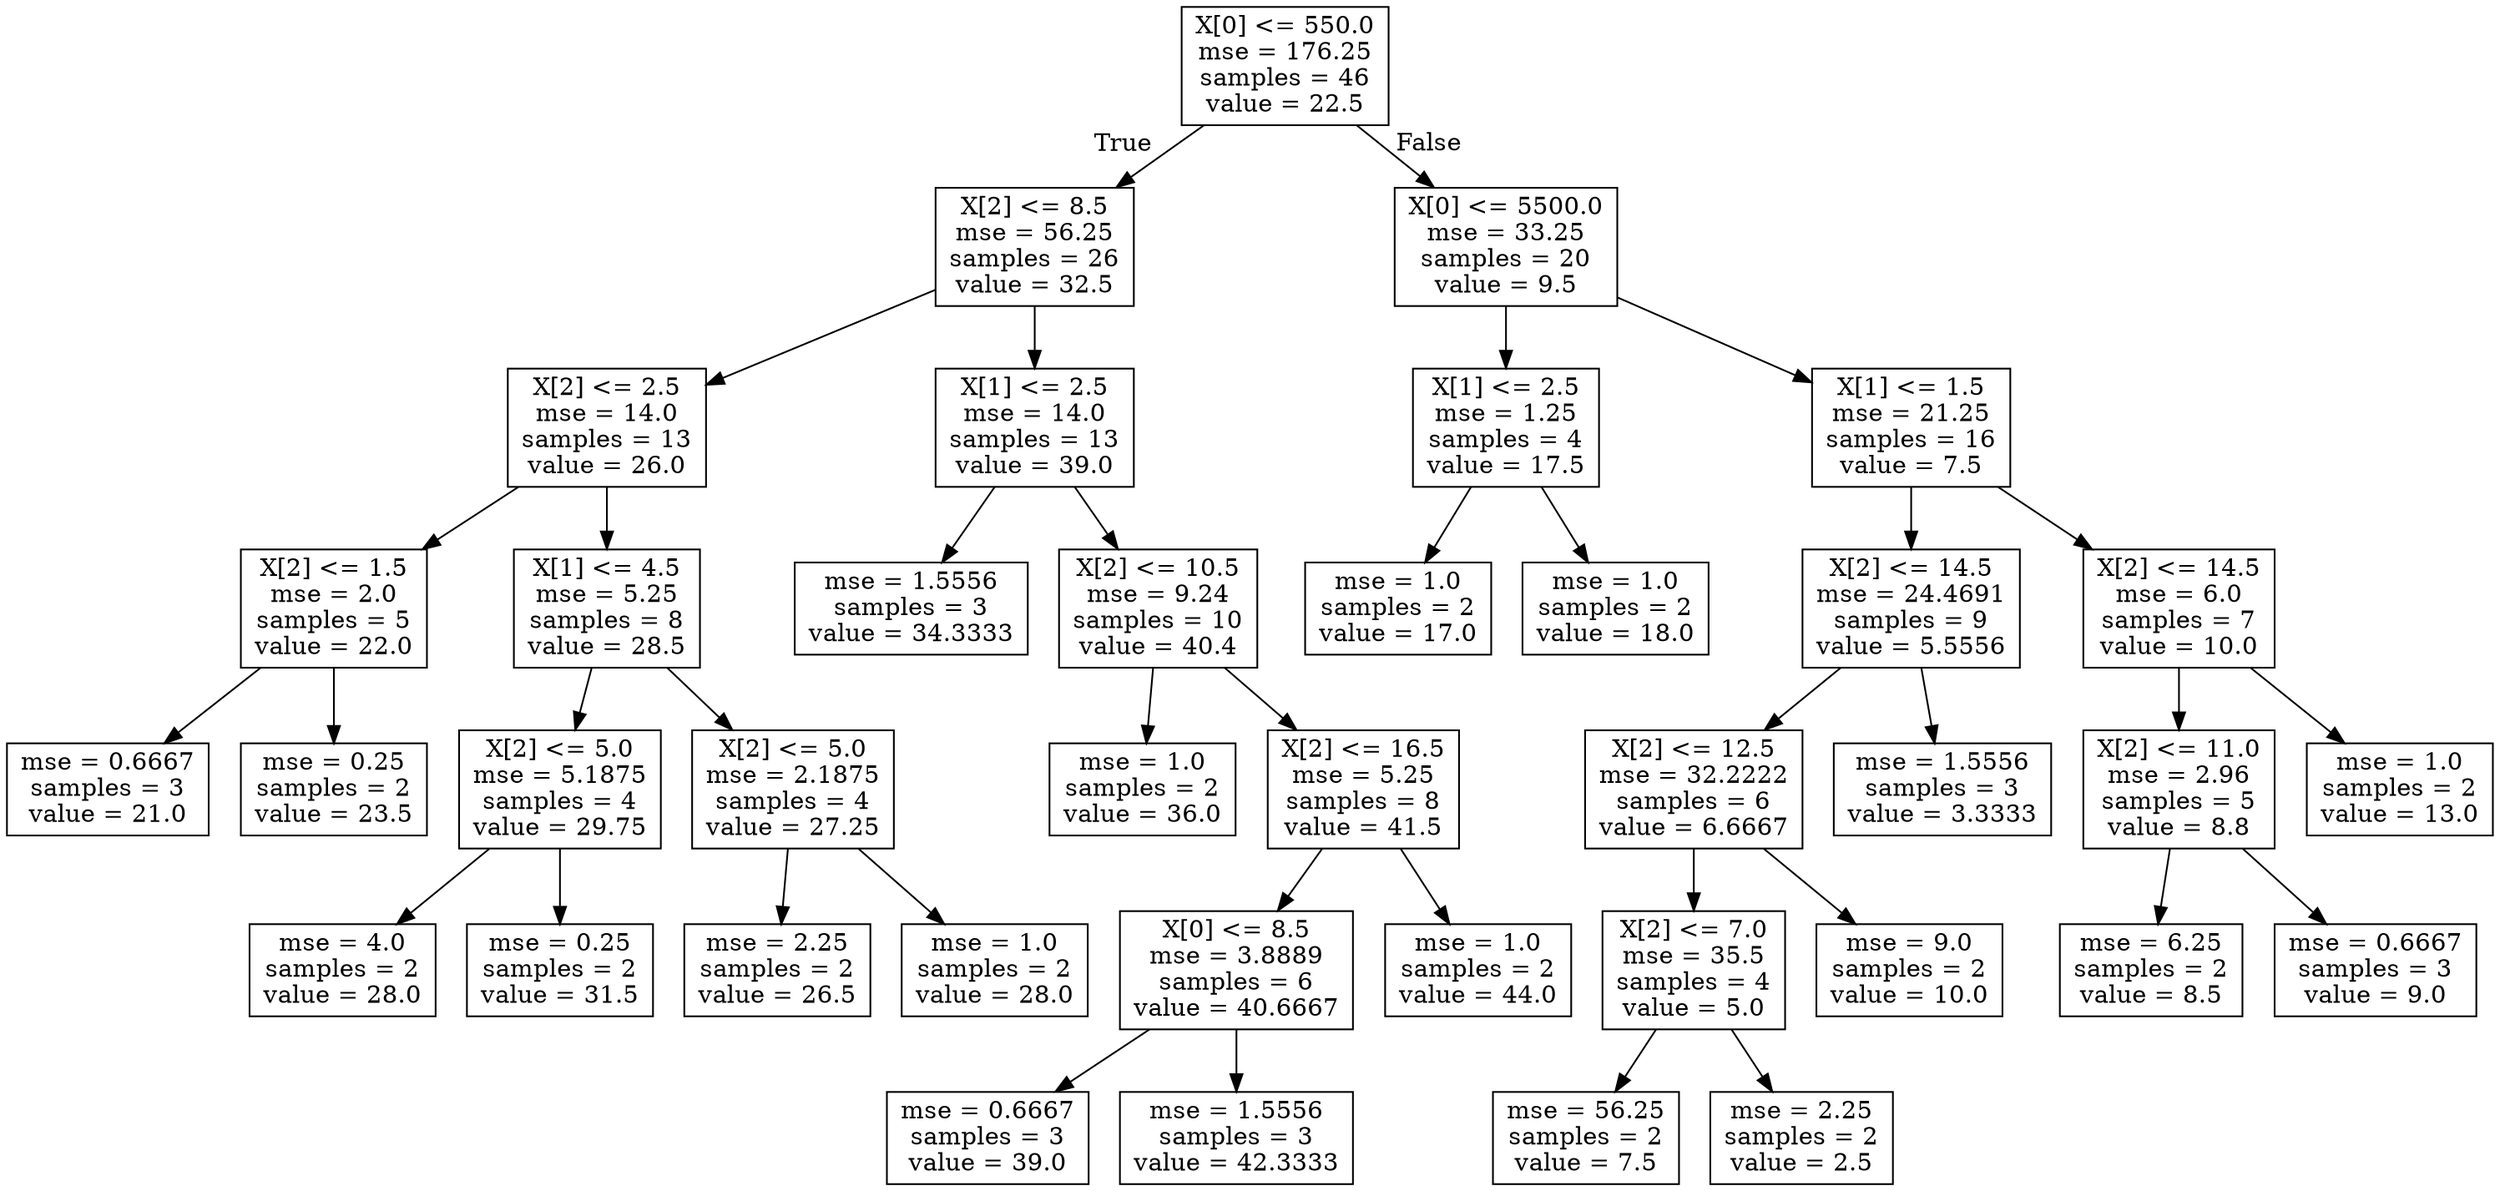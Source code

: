 digraph Tree {
node [shape=box] ;
0 [label="X[0] <= 550.0\nmse = 176.25\nsamples = 46\nvalue = 22.5"] ;
1 [label="X[2] <= 8.5\nmse = 56.25\nsamples = 26\nvalue = 32.5"] ;
0 -> 1 [labeldistance=2.5, labelangle=45, headlabel="True"] ;
2 [label="X[2] <= 2.5\nmse = 14.0\nsamples = 13\nvalue = 26.0"] ;
1 -> 2 ;
3 [label="X[2] <= 1.5\nmse = 2.0\nsamples = 5\nvalue = 22.0"] ;
2 -> 3 ;
4 [label="mse = 0.6667\nsamples = 3\nvalue = 21.0"] ;
3 -> 4 ;
5 [label="mse = 0.25\nsamples = 2\nvalue = 23.5"] ;
3 -> 5 ;
6 [label="X[1] <= 4.5\nmse = 5.25\nsamples = 8\nvalue = 28.5"] ;
2 -> 6 ;
7 [label="X[2] <= 5.0\nmse = 5.1875\nsamples = 4\nvalue = 29.75"] ;
6 -> 7 ;
8 [label="mse = 4.0\nsamples = 2\nvalue = 28.0"] ;
7 -> 8 ;
9 [label="mse = 0.25\nsamples = 2\nvalue = 31.5"] ;
7 -> 9 ;
10 [label="X[2] <= 5.0\nmse = 2.1875\nsamples = 4\nvalue = 27.25"] ;
6 -> 10 ;
11 [label="mse = 2.25\nsamples = 2\nvalue = 26.5"] ;
10 -> 11 ;
12 [label="mse = 1.0\nsamples = 2\nvalue = 28.0"] ;
10 -> 12 ;
13 [label="X[1] <= 2.5\nmse = 14.0\nsamples = 13\nvalue = 39.0"] ;
1 -> 13 ;
14 [label="mse = 1.5556\nsamples = 3\nvalue = 34.3333"] ;
13 -> 14 ;
15 [label="X[2] <= 10.5\nmse = 9.24\nsamples = 10\nvalue = 40.4"] ;
13 -> 15 ;
16 [label="mse = 1.0\nsamples = 2\nvalue = 36.0"] ;
15 -> 16 ;
17 [label="X[2] <= 16.5\nmse = 5.25\nsamples = 8\nvalue = 41.5"] ;
15 -> 17 ;
18 [label="X[0] <= 8.5\nmse = 3.8889\nsamples = 6\nvalue = 40.6667"] ;
17 -> 18 ;
19 [label="mse = 0.6667\nsamples = 3\nvalue = 39.0"] ;
18 -> 19 ;
20 [label="mse = 1.5556\nsamples = 3\nvalue = 42.3333"] ;
18 -> 20 ;
21 [label="mse = 1.0\nsamples = 2\nvalue = 44.0"] ;
17 -> 21 ;
22 [label="X[0] <= 5500.0\nmse = 33.25\nsamples = 20\nvalue = 9.5"] ;
0 -> 22 [labeldistance=2.5, labelangle=-45, headlabel="False"] ;
23 [label="X[1] <= 2.5\nmse = 1.25\nsamples = 4\nvalue = 17.5"] ;
22 -> 23 ;
24 [label="mse = 1.0\nsamples = 2\nvalue = 17.0"] ;
23 -> 24 ;
25 [label="mse = 1.0\nsamples = 2\nvalue = 18.0"] ;
23 -> 25 ;
26 [label="X[1] <= 1.5\nmse = 21.25\nsamples = 16\nvalue = 7.5"] ;
22 -> 26 ;
27 [label="X[2] <= 14.5\nmse = 24.4691\nsamples = 9\nvalue = 5.5556"] ;
26 -> 27 ;
28 [label="X[2] <= 12.5\nmse = 32.2222\nsamples = 6\nvalue = 6.6667"] ;
27 -> 28 ;
29 [label="X[2] <= 7.0\nmse = 35.5\nsamples = 4\nvalue = 5.0"] ;
28 -> 29 ;
30 [label="mse = 56.25\nsamples = 2\nvalue = 7.5"] ;
29 -> 30 ;
31 [label="mse = 2.25\nsamples = 2\nvalue = 2.5"] ;
29 -> 31 ;
32 [label="mse = 9.0\nsamples = 2\nvalue = 10.0"] ;
28 -> 32 ;
33 [label="mse = 1.5556\nsamples = 3\nvalue = 3.3333"] ;
27 -> 33 ;
34 [label="X[2] <= 14.5\nmse = 6.0\nsamples = 7\nvalue = 10.0"] ;
26 -> 34 ;
35 [label="X[2] <= 11.0\nmse = 2.96\nsamples = 5\nvalue = 8.8"] ;
34 -> 35 ;
36 [label="mse = 6.25\nsamples = 2\nvalue = 8.5"] ;
35 -> 36 ;
37 [label="mse = 0.6667\nsamples = 3\nvalue = 9.0"] ;
35 -> 37 ;
38 [label="mse = 1.0\nsamples = 2\nvalue = 13.0"] ;
34 -> 38 ;
}